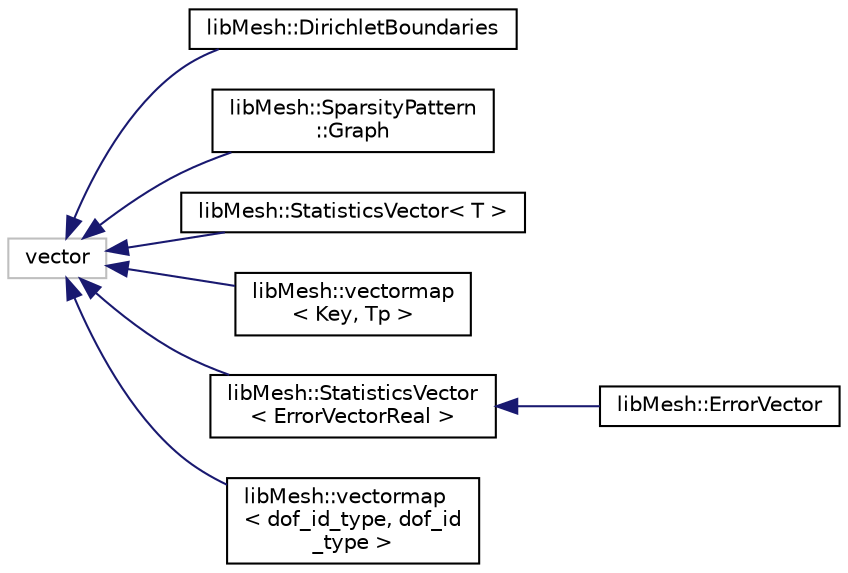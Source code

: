 digraph "Graphical Class Hierarchy"
{
  edge [fontname="Helvetica",fontsize="10",labelfontname="Helvetica",labelfontsize="10"];
  node [fontname="Helvetica",fontsize="10",shape=record];
  rankdir="LR";
  Node1 [label="vector",height=0.2,width=0.4,color="grey75", fillcolor="white", style="filled"];
  Node1 -> Node2 [dir="back",color="midnightblue",fontsize="10",style="solid",fontname="Helvetica"];
  Node2 [label="libMesh::DirichletBoundaries",height=0.2,width=0.4,color="black", fillcolor="white", style="filled",URL="$classlibMesh_1_1DirichletBoundaries.html"];
  Node1 -> Node3 [dir="back",color="midnightblue",fontsize="10",style="solid",fontname="Helvetica"];
  Node3 [label="libMesh::SparsityPattern\l::Graph",height=0.2,width=0.4,color="black", fillcolor="white", style="filled",URL="$classlibMesh_1_1SparsityPattern_1_1Graph.html"];
  Node1 -> Node4 [dir="back",color="midnightblue",fontsize="10",style="solid",fontname="Helvetica"];
  Node4 [label="libMesh::StatisticsVector\< T \>",height=0.2,width=0.4,color="black", fillcolor="white", style="filled",URL="$classlibMesh_1_1StatisticsVector.html",tooltip="A std::vector derived class for implementing simple statistical algorithms. "];
  Node1 -> Node5 [dir="back",color="midnightblue",fontsize="10",style="solid",fontname="Helvetica"];
  Node5 [label="libMesh::vectormap\l\< Key, Tp \>",height=0.2,width=0.4,color="black", fillcolor="white", style="filled",URL="$classlibMesh_1_1vectormap.html"];
  Node1 -> Node6 [dir="back",color="midnightblue",fontsize="10",style="solid",fontname="Helvetica"];
  Node6 [label="libMesh::StatisticsVector\l\< ErrorVectorReal \>",height=0.2,width=0.4,color="black", fillcolor="white", style="filled",URL="$classlibMesh_1_1StatisticsVector.html"];
  Node6 -> Node7 [dir="back",color="midnightblue",fontsize="10",style="solid",fontname="Helvetica"];
  Node7 [label="libMesh::ErrorVector",height=0.2,width=0.4,color="black", fillcolor="white", style="filled",URL="$classlibMesh_1_1ErrorVector.html"];
  Node1 -> Node8 [dir="back",color="midnightblue",fontsize="10",style="solid",fontname="Helvetica"];
  Node8 [label="libMesh::vectormap\l\< dof_id_type, dof_id\l_type \>",height=0.2,width=0.4,color="black", fillcolor="white", style="filled",URL="$classlibMesh_1_1vectormap.html"];
}
